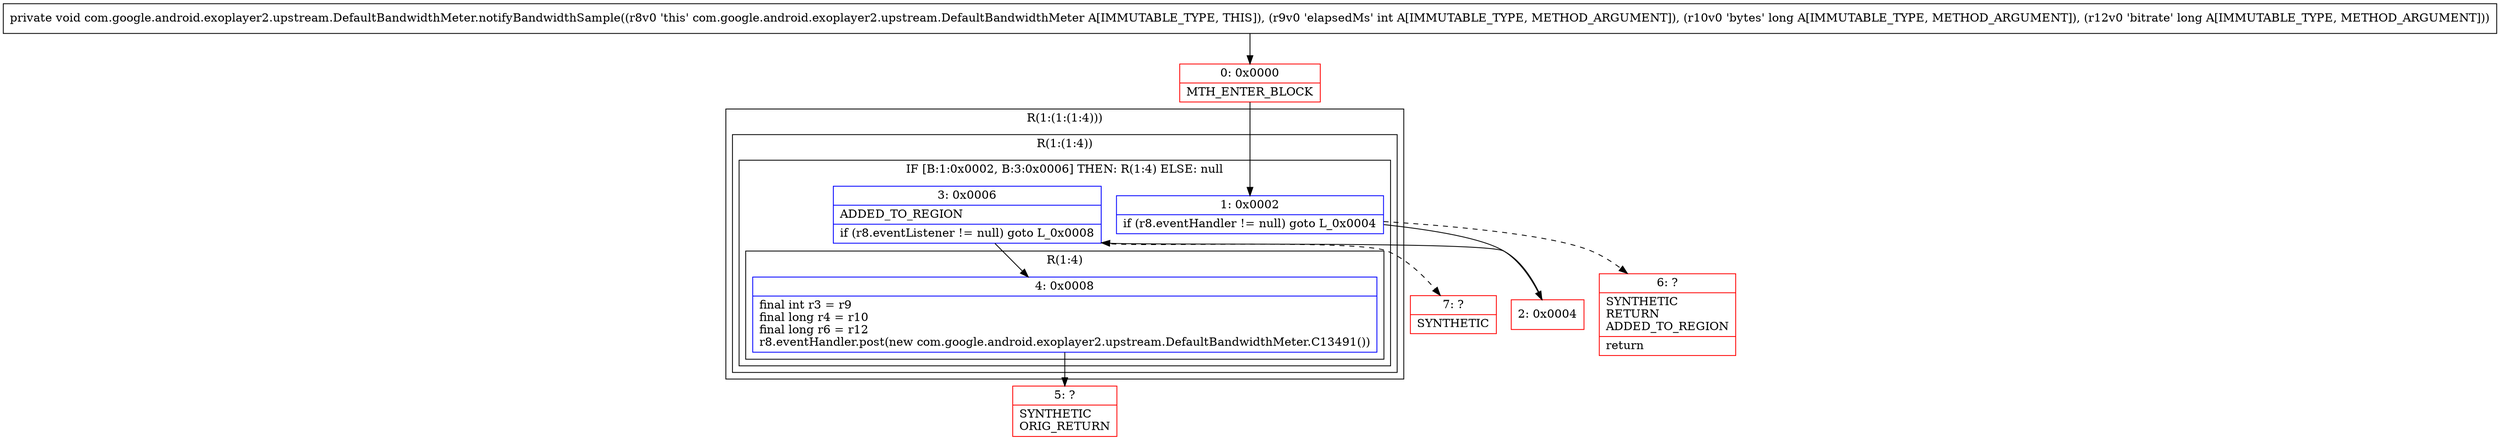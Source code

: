 digraph "CFG forcom.google.android.exoplayer2.upstream.DefaultBandwidthMeter.notifyBandwidthSample(IJJ)V" {
subgraph cluster_Region_116171098 {
label = "R(1:(1:(1:4)))";
node [shape=record,color=blue];
subgraph cluster_Region_1505736876 {
label = "R(1:(1:4))";
node [shape=record,color=blue];
subgraph cluster_IfRegion_1950613270 {
label = "IF [B:1:0x0002, B:3:0x0006] THEN: R(1:4) ELSE: null";
node [shape=record,color=blue];
Node_1 [shape=record,label="{1\:\ 0x0002|if (r8.eventHandler != null) goto L_0x0004\l}"];
Node_3 [shape=record,label="{3\:\ 0x0006|ADDED_TO_REGION\l|if (r8.eventListener != null) goto L_0x0008\l}"];
subgraph cluster_Region_605267775 {
label = "R(1:4)";
node [shape=record,color=blue];
Node_4 [shape=record,label="{4\:\ 0x0008|final int r3 = r9\lfinal long r4 = r10\lfinal long r6 = r12\lr8.eventHandler.post(new com.google.android.exoplayer2.upstream.DefaultBandwidthMeter.C13491())\l}"];
}
}
}
}
Node_0 [shape=record,color=red,label="{0\:\ 0x0000|MTH_ENTER_BLOCK\l}"];
Node_2 [shape=record,color=red,label="{2\:\ 0x0004}"];
Node_5 [shape=record,color=red,label="{5\:\ ?|SYNTHETIC\lORIG_RETURN\l}"];
Node_6 [shape=record,color=red,label="{6\:\ ?|SYNTHETIC\lRETURN\lADDED_TO_REGION\l|return\l}"];
Node_7 [shape=record,color=red,label="{7\:\ ?|SYNTHETIC\l}"];
MethodNode[shape=record,label="{private void com.google.android.exoplayer2.upstream.DefaultBandwidthMeter.notifyBandwidthSample((r8v0 'this' com.google.android.exoplayer2.upstream.DefaultBandwidthMeter A[IMMUTABLE_TYPE, THIS]), (r9v0 'elapsedMs' int A[IMMUTABLE_TYPE, METHOD_ARGUMENT]), (r10v0 'bytes' long A[IMMUTABLE_TYPE, METHOD_ARGUMENT]), (r12v0 'bitrate' long A[IMMUTABLE_TYPE, METHOD_ARGUMENT])) }"];
MethodNode -> Node_0;
Node_1 -> Node_2;
Node_1 -> Node_6[style=dashed];
Node_3 -> Node_4;
Node_3 -> Node_7[style=dashed];
Node_4 -> Node_5;
Node_0 -> Node_1;
Node_2 -> Node_3;
}

